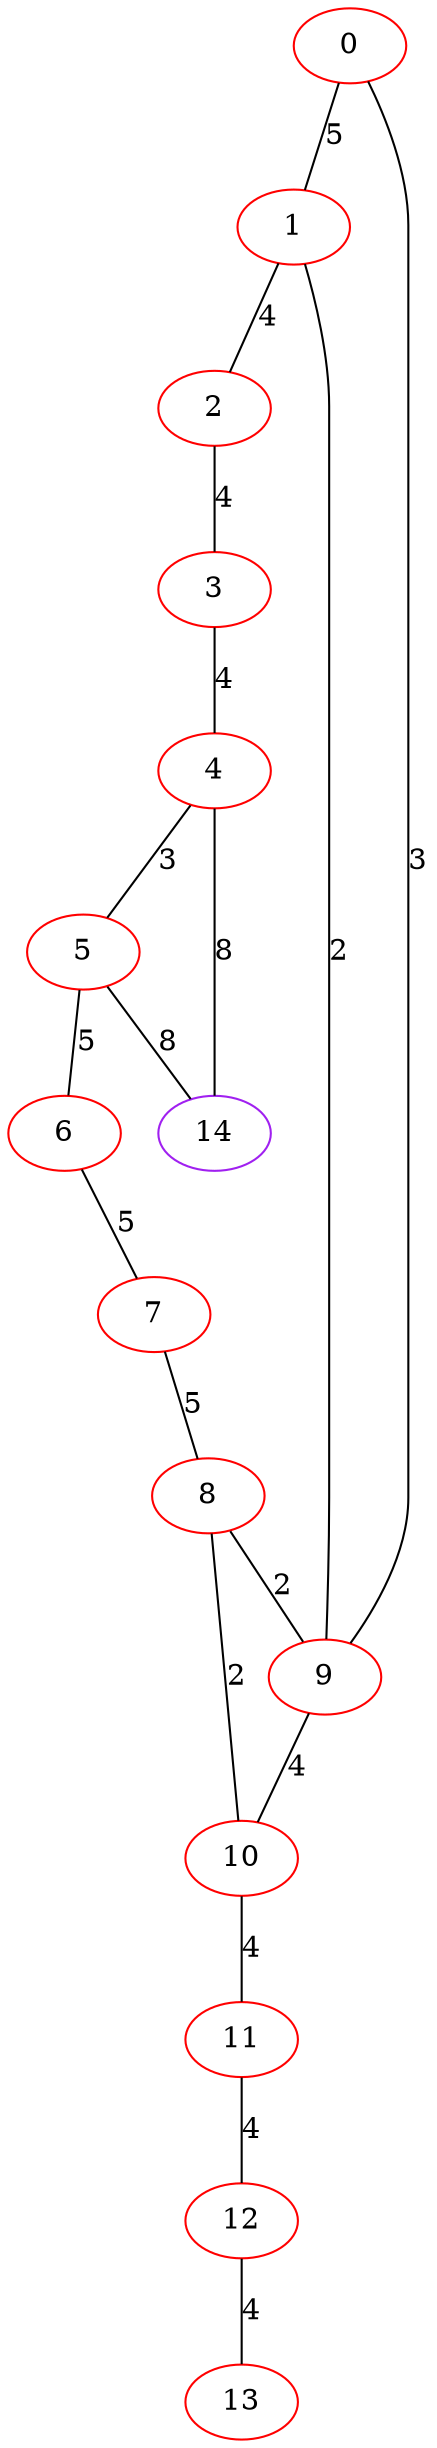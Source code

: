 graph "" {
0 [color=red, weight=1];
1 [color=red, weight=1];
2 [color=red, weight=1];
3 [color=red, weight=1];
4 [color=red, weight=1];
5 [color=red, weight=1];
6 [color=red, weight=1];
7 [color=red, weight=1];
8 [color=red, weight=1];
9 [color=red, weight=1];
10 [color=red, weight=1];
11 [color=red, weight=1];
12 [color=red, weight=1];
13 [color=red, weight=1];
14 [color=purple, weight=4];
0 -- 1  [key=0, label=5];
0 -- 9  [key=0, label=3];
1 -- 9  [key=0, label=2];
1 -- 2  [key=0, label=4];
2 -- 3  [key=0, label=4];
3 -- 4  [key=0, label=4];
4 -- 5  [key=0, label=3];
4 -- 14  [key=0, label=8];
5 -- 14  [key=0, label=8];
5 -- 6  [key=0, label=5];
6 -- 7  [key=0, label=5];
7 -- 8  [key=0, label=5];
8 -- 9  [key=0, label=2];
8 -- 10  [key=0, label=2];
9 -- 10  [key=0, label=4];
10 -- 11  [key=0, label=4];
11 -- 12  [key=0, label=4];
12 -- 13  [key=0, label=4];
}
